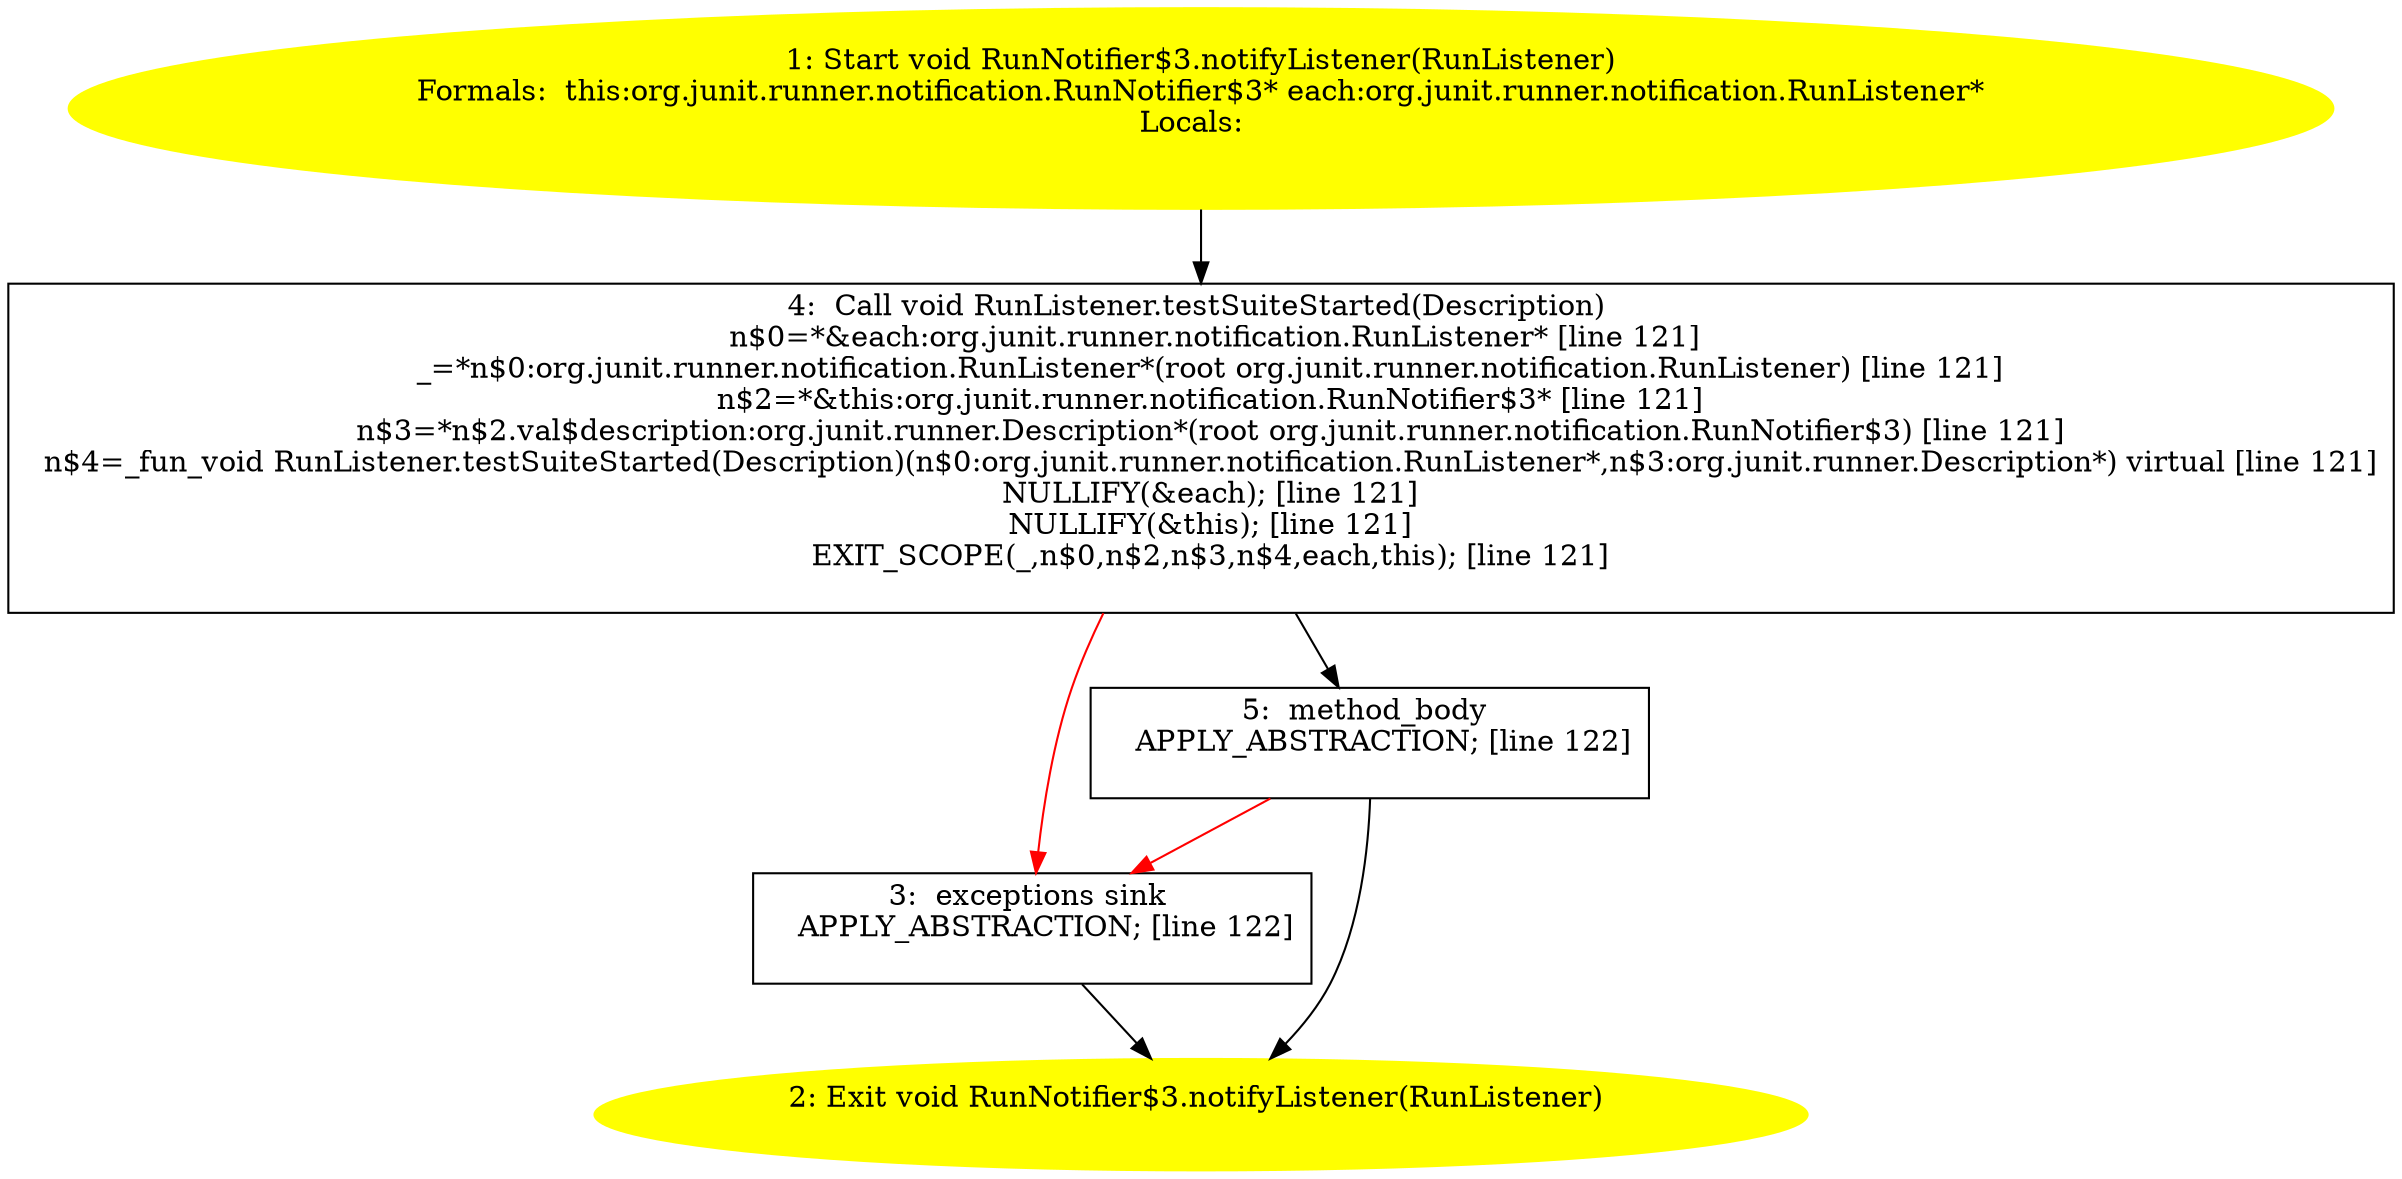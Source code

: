 /* @generated */
digraph cfg {
"org.junit.runner.notification.RunNotifier$3.notifyListener(org.junit.runner.notification.RunListener.53dcf00be54830b12c3b000c320278dd_1" [label="1: Start void RunNotifier$3.notifyListener(RunListener)\nFormals:  this:org.junit.runner.notification.RunNotifier$3* each:org.junit.runner.notification.RunListener*\nLocals:  \n  " color=yellow style=filled]
	

	 "org.junit.runner.notification.RunNotifier$3.notifyListener(org.junit.runner.notification.RunListener.53dcf00be54830b12c3b000c320278dd_1" -> "org.junit.runner.notification.RunNotifier$3.notifyListener(org.junit.runner.notification.RunListener.53dcf00be54830b12c3b000c320278dd_4" ;
"org.junit.runner.notification.RunNotifier$3.notifyListener(org.junit.runner.notification.RunListener.53dcf00be54830b12c3b000c320278dd_2" [label="2: Exit void RunNotifier$3.notifyListener(RunListener) \n  " color=yellow style=filled]
	

"org.junit.runner.notification.RunNotifier$3.notifyListener(org.junit.runner.notification.RunListener.53dcf00be54830b12c3b000c320278dd_3" [label="3:  exceptions sink \n   APPLY_ABSTRACTION; [line 122]\n " shape="box"]
	

	 "org.junit.runner.notification.RunNotifier$3.notifyListener(org.junit.runner.notification.RunListener.53dcf00be54830b12c3b000c320278dd_3" -> "org.junit.runner.notification.RunNotifier$3.notifyListener(org.junit.runner.notification.RunListener.53dcf00be54830b12c3b000c320278dd_2" ;
"org.junit.runner.notification.RunNotifier$3.notifyListener(org.junit.runner.notification.RunListener.53dcf00be54830b12c3b000c320278dd_4" [label="4:  Call void RunListener.testSuiteStarted(Description) \n   n$0=*&each:org.junit.runner.notification.RunListener* [line 121]\n  _=*n$0:org.junit.runner.notification.RunListener*(root org.junit.runner.notification.RunListener) [line 121]\n  n$2=*&this:org.junit.runner.notification.RunNotifier$3* [line 121]\n  n$3=*n$2.val$description:org.junit.runner.Description*(root org.junit.runner.notification.RunNotifier$3) [line 121]\n  n$4=_fun_void RunListener.testSuiteStarted(Description)(n$0:org.junit.runner.notification.RunListener*,n$3:org.junit.runner.Description*) virtual [line 121]\n  NULLIFY(&each); [line 121]\n  NULLIFY(&this); [line 121]\n  EXIT_SCOPE(_,n$0,n$2,n$3,n$4,each,this); [line 121]\n " shape="box"]
	

	 "org.junit.runner.notification.RunNotifier$3.notifyListener(org.junit.runner.notification.RunListener.53dcf00be54830b12c3b000c320278dd_4" -> "org.junit.runner.notification.RunNotifier$3.notifyListener(org.junit.runner.notification.RunListener.53dcf00be54830b12c3b000c320278dd_5" ;
	 "org.junit.runner.notification.RunNotifier$3.notifyListener(org.junit.runner.notification.RunListener.53dcf00be54830b12c3b000c320278dd_4" -> "org.junit.runner.notification.RunNotifier$3.notifyListener(org.junit.runner.notification.RunListener.53dcf00be54830b12c3b000c320278dd_3" [color="red" ];
"org.junit.runner.notification.RunNotifier$3.notifyListener(org.junit.runner.notification.RunListener.53dcf00be54830b12c3b000c320278dd_5" [label="5:  method_body \n   APPLY_ABSTRACTION; [line 122]\n " shape="box"]
	

	 "org.junit.runner.notification.RunNotifier$3.notifyListener(org.junit.runner.notification.RunListener.53dcf00be54830b12c3b000c320278dd_5" -> "org.junit.runner.notification.RunNotifier$3.notifyListener(org.junit.runner.notification.RunListener.53dcf00be54830b12c3b000c320278dd_2" ;
	 "org.junit.runner.notification.RunNotifier$3.notifyListener(org.junit.runner.notification.RunListener.53dcf00be54830b12c3b000c320278dd_5" -> "org.junit.runner.notification.RunNotifier$3.notifyListener(org.junit.runner.notification.RunListener.53dcf00be54830b12c3b000c320278dd_3" [color="red" ];
}
